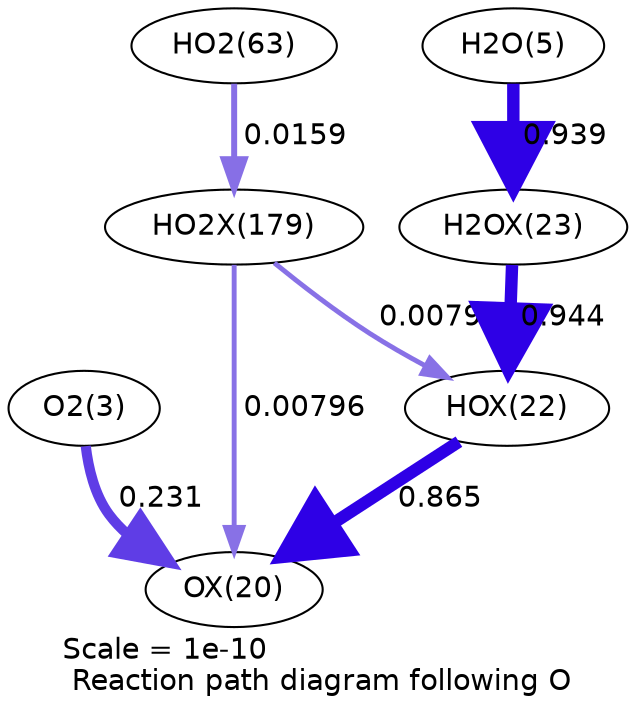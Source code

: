 digraph reaction_paths {
center=1;
s5 -> s54[fontname="Helvetica", penwidth=4.89, arrowsize=2.45, color="0.7, 0.731, 0.9"
, label=" 0.231"];
s56 -> s54[fontname="Helvetica", penwidth=5.89, arrowsize=2.95, color="0.7, 1.37, 0.9"
, label=" 0.865"];
s72 -> s54[fontname="Helvetica", penwidth=2.35, arrowsize=1.18, color="0.7, 0.508, 0.9"
, label=" 0.00796"];
s57 -> s56[fontname="Helvetica", penwidth=5.96, arrowsize=2.98, color="0.7, 1.44, 0.9"
, label=" 0.944"];
s72 -> s56[fontname="Helvetica", penwidth=2.35, arrowsize=1.18, color="0.7, 0.508, 0.9"
, label=" 0.00796"];
s7 -> s57[fontname="Helvetica", penwidth=5.95, arrowsize=2.98, color="0.7, 1.44, 0.9"
, label=" 0.939"];
s28 -> s72[fontname="Helvetica", penwidth=2.87, arrowsize=1.44, color="0.7, 0.516, 0.9"
, label=" 0.0159"];
s5 [ fontname="Helvetica", label="O2(3)"];
s7 [ fontname="Helvetica", label="H2O(5)"];
s28 [ fontname="Helvetica", label="HO2(63)"];
s54 [ fontname="Helvetica", label="OX(20)"];
s56 [ fontname="Helvetica", label="HOX(22)"];
s57 [ fontname="Helvetica", label="H2OX(23)"];
s72 [ fontname="Helvetica", label="HO2X(179)"];
 label = "Scale = 1e-10\l Reaction path diagram following O";
 fontname = "Helvetica";
}
